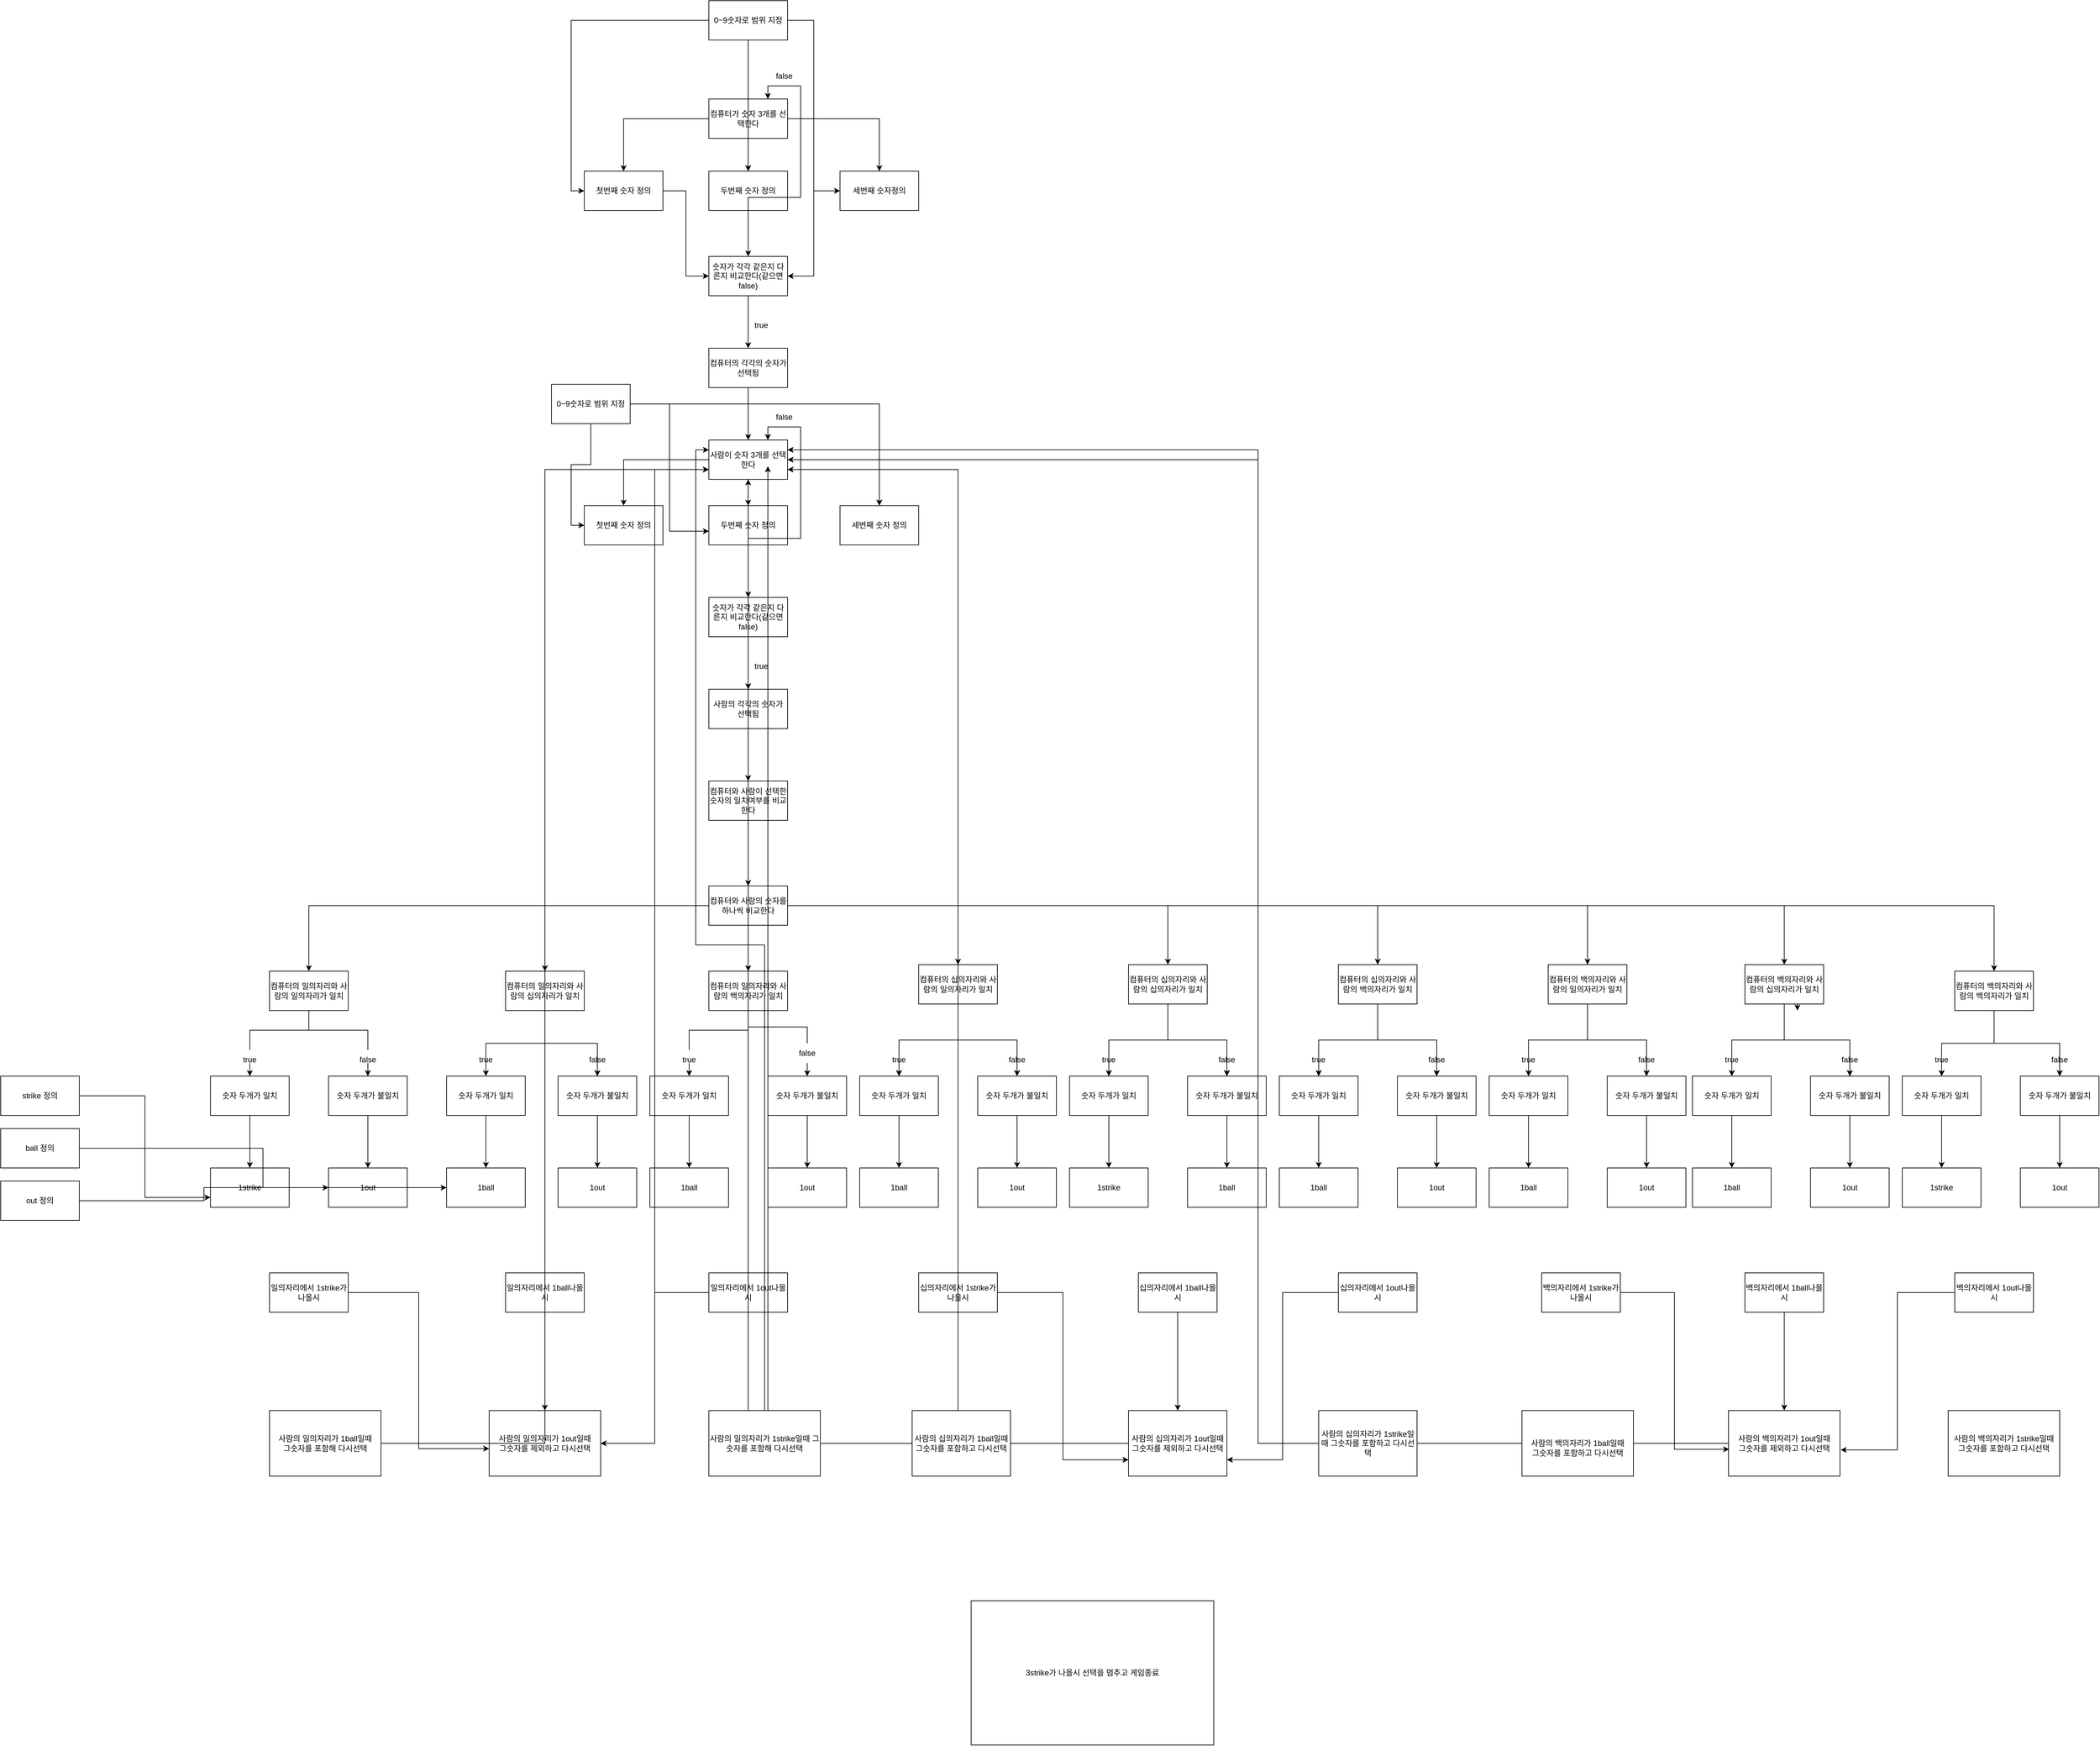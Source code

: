 <mxfile version="20.2.8" type="github"><diagram id="dXJgN-b7zJ0jfGJ-cWoJ" name="페이지-1"><mxGraphModel dx="2249" dy="1931" grid="1" gridSize="10" guides="1" tooltips="1" connect="1" arrows="1" fold="1" page="1" pageScale="1" pageWidth="827" pageHeight="1169" math="0" shadow="0"><root><mxCell id="0"/><mxCell id="1" parent="0"/><mxCell id="NNFVHlvKjIHwzWvmyYXL-2" style="edgeStyle=orthogonalEdgeStyle;rounded=0;orthogonalLoop=1;jettySize=auto;html=1;" edge="1" parent="1" source="NNFVHlvKjIHwzWvmyYXL-1" target="NNFVHlvKjIHwzWvmyYXL-3"><mxGeometry relative="1" as="geometry"><mxPoint x="200" y="230" as="targetPoint"/></mxGeometry></mxCell><mxCell id="NNFVHlvKjIHwzWvmyYXL-7" value="" style="edgeStyle=orthogonalEdgeStyle;rounded=0;orthogonalLoop=1;jettySize=auto;html=1;" edge="1" parent="1" source="NNFVHlvKjIHwzWvmyYXL-1" target="NNFVHlvKjIHwzWvmyYXL-4"><mxGeometry relative="1" as="geometry"/></mxCell><mxCell id="NNFVHlvKjIHwzWvmyYXL-12" value="" style="edgeStyle=orthogonalEdgeStyle;rounded=0;orthogonalLoop=1;jettySize=auto;html=1;" edge="1" parent="1" source="NNFVHlvKjIHwzWvmyYXL-1" target="NNFVHlvKjIHwzWvmyYXL-11"><mxGeometry relative="1" as="geometry"/></mxCell><mxCell id="NNFVHlvKjIHwzWvmyYXL-1" value="컴퓨터가 숫자 3개를 선택한다" style="rounded=0;whiteSpace=wrap;html=1;" vertex="1" parent="1"><mxGeometry x="330" y="90" width="120" height="60" as="geometry"/></mxCell><mxCell id="NNFVHlvKjIHwzWvmyYXL-20" style="edgeStyle=orthogonalEdgeStyle;rounded=0;orthogonalLoop=1;jettySize=auto;html=1;entryX=0;entryY=0.5;entryDx=0;entryDy=0;" edge="1" parent="1" source="NNFVHlvKjIHwzWvmyYXL-3" target="NNFVHlvKjIHwzWvmyYXL-13"><mxGeometry relative="1" as="geometry"/></mxCell><mxCell id="NNFVHlvKjIHwzWvmyYXL-3" value="첫번째 숫자 정의" style="rounded=0;whiteSpace=wrap;html=1;" vertex="1" parent="1"><mxGeometry x="140" y="200" width="120" height="60" as="geometry"/></mxCell><mxCell id="NNFVHlvKjIHwzWvmyYXL-16" value="" style="edgeStyle=orthogonalEdgeStyle;rounded=0;orthogonalLoop=1;jettySize=auto;html=1;" edge="1" parent="1" source="NNFVHlvKjIHwzWvmyYXL-4" target="NNFVHlvKjIHwzWvmyYXL-13"><mxGeometry relative="1" as="geometry"/></mxCell><mxCell id="NNFVHlvKjIHwzWvmyYXL-4" value="두번째 숫자 정의" style="rounded=0;whiteSpace=wrap;html=1;" vertex="1" parent="1"><mxGeometry x="330" y="200" width="120" height="60" as="geometry"/></mxCell><mxCell id="NNFVHlvKjIHwzWvmyYXL-19" style="edgeStyle=orthogonalEdgeStyle;rounded=0;orthogonalLoop=1;jettySize=auto;html=1;entryX=1;entryY=0.5;entryDx=0;entryDy=0;" edge="1" parent="1" source="NNFVHlvKjIHwzWvmyYXL-11" target="NNFVHlvKjIHwzWvmyYXL-13"><mxGeometry relative="1" as="geometry"/></mxCell><mxCell id="NNFVHlvKjIHwzWvmyYXL-11" value="세번째 숫자정의" style="rounded=0;whiteSpace=wrap;html=1;" vertex="1" parent="1"><mxGeometry x="530" y="200" width="120" height="60" as="geometry"/></mxCell><mxCell id="NNFVHlvKjIHwzWvmyYXL-28" style="edgeStyle=orthogonalEdgeStyle;rounded=0;orthogonalLoop=1;jettySize=auto;html=1;entryX=0.75;entryY=0;entryDx=0;entryDy=0;" edge="1" parent="1" source="NNFVHlvKjIHwzWvmyYXL-13" target="NNFVHlvKjIHwzWvmyYXL-1"><mxGeometry relative="1" as="geometry"/></mxCell><mxCell id="NNFVHlvKjIHwzWvmyYXL-31" value="" style="edgeStyle=orthogonalEdgeStyle;rounded=0;orthogonalLoop=1;jettySize=auto;html=1;" edge="1" parent="1" source="NNFVHlvKjIHwzWvmyYXL-13" target="NNFVHlvKjIHwzWvmyYXL-30"><mxGeometry relative="1" as="geometry"/></mxCell><mxCell id="NNFVHlvKjIHwzWvmyYXL-13" value="숫자가 각각 같은지 다른지 비교한다(같으면 false)" style="rounded=0;whiteSpace=wrap;html=1;" vertex="1" parent="1"><mxGeometry x="330" y="330" width="120" height="60" as="geometry"/></mxCell><mxCell id="NNFVHlvKjIHwzWvmyYXL-29" value="false" style="text;html=1;strokeColor=none;fillColor=none;align=center;verticalAlign=middle;whiteSpace=wrap;rounded=0;" vertex="1" parent="1"><mxGeometry x="420" y="40" width="50" height="30" as="geometry"/></mxCell><mxCell id="NNFVHlvKjIHwzWvmyYXL-34" value="" style="edgeStyle=orthogonalEdgeStyle;rounded=0;orthogonalLoop=1;jettySize=auto;html=1;" edge="1" parent="1" source="NNFVHlvKjIHwzWvmyYXL-30" target="NNFVHlvKjIHwzWvmyYXL-33"><mxGeometry relative="1" as="geometry"/></mxCell><mxCell id="NNFVHlvKjIHwzWvmyYXL-30" value="컴퓨터의 각각의 숫자가 선택됨" style="rounded=0;whiteSpace=wrap;html=1;" vertex="1" parent="1"><mxGeometry x="330" y="470" width="120" height="60" as="geometry"/></mxCell><mxCell id="NNFVHlvKjIHwzWvmyYXL-32" value="true" style="text;html=1;strokeColor=none;fillColor=none;align=center;verticalAlign=middle;whiteSpace=wrap;rounded=0;" vertex="1" parent="1"><mxGeometry x="380" y="420" width="60" height="30" as="geometry"/></mxCell><mxCell id="NNFVHlvKjIHwzWvmyYXL-37" value="" style="edgeStyle=orthogonalEdgeStyle;rounded=0;orthogonalLoop=1;jettySize=auto;html=1;" edge="1" parent="1" source="NNFVHlvKjIHwzWvmyYXL-33" target="NNFVHlvKjIHwzWvmyYXL-36"><mxGeometry relative="1" as="geometry"/></mxCell><mxCell id="NNFVHlvKjIHwzWvmyYXL-39" value="" style="edgeStyle=orthogonalEdgeStyle;rounded=0;orthogonalLoop=1;jettySize=auto;html=1;" edge="1" parent="1" source="NNFVHlvKjIHwzWvmyYXL-33" target="NNFVHlvKjIHwzWvmyYXL-38"><mxGeometry relative="1" as="geometry"/></mxCell><mxCell id="NNFVHlvKjIHwzWvmyYXL-41" value="" style="edgeStyle=orthogonalEdgeStyle;rounded=0;orthogonalLoop=1;jettySize=auto;html=1;" edge="1" parent="1" source="NNFVHlvKjIHwzWvmyYXL-33" target="NNFVHlvKjIHwzWvmyYXL-40"><mxGeometry relative="1" as="geometry"/></mxCell><mxCell id="NNFVHlvKjIHwzWvmyYXL-33" value="사람이 숫자 3개를 선택한다" style="rounded=0;whiteSpace=wrap;html=1;" vertex="1" parent="1"><mxGeometry x="330" y="610" width="120" height="60" as="geometry"/></mxCell><mxCell id="NNFVHlvKjIHwzWvmyYXL-36" value="첫번째 숫자 정의" style="rounded=0;whiteSpace=wrap;html=1;" vertex="1" parent="1"><mxGeometry x="140" y="710" width="120" height="60" as="geometry"/></mxCell><mxCell id="NNFVHlvKjIHwzWvmyYXL-43" value="" style="edgeStyle=orthogonalEdgeStyle;rounded=0;orthogonalLoop=1;jettySize=auto;html=1;" edge="1" parent="1" source="NNFVHlvKjIHwzWvmyYXL-38" target="NNFVHlvKjIHwzWvmyYXL-42"><mxGeometry relative="1" as="geometry"/></mxCell><mxCell id="NNFVHlvKjIHwzWvmyYXL-38" value="두번째 숫자 정의" style="rounded=0;whiteSpace=wrap;html=1;" vertex="1" parent="1"><mxGeometry x="330" y="710" width="120" height="60" as="geometry"/></mxCell><mxCell id="NNFVHlvKjIHwzWvmyYXL-40" value="세번째 숫자 정의" style="whiteSpace=wrap;html=1;rounded=0;" vertex="1" parent="1"><mxGeometry x="530" y="710" width="120" height="60" as="geometry"/></mxCell><mxCell id="NNFVHlvKjIHwzWvmyYXL-45" style="edgeStyle=orthogonalEdgeStyle;rounded=0;orthogonalLoop=1;jettySize=auto;html=1;entryX=0.75;entryY=0;entryDx=0;entryDy=0;" edge="1" parent="1" source="NNFVHlvKjIHwzWvmyYXL-42" target="NNFVHlvKjIHwzWvmyYXL-33"><mxGeometry relative="1" as="geometry"/></mxCell><mxCell id="NNFVHlvKjIHwzWvmyYXL-48" value="" style="edgeStyle=orthogonalEdgeStyle;rounded=0;orthogonalLoop=1;jettySize=auto;html=1;" edge="1" parent="1" source="NNFVHlvKjIHwzWvmyYXL-42" target="NNFVHlvKjIHwzWvmyYXL-47"><mxGeometry relative="1" as="geometry"/></mxCell><mxCell id="NNFVHlvKjIHwzWvmyYXL-42" value="숫자가 각각 같은지 다른지 비교한다(같으면 false)" style="rounded=0;whiteSpace=wrap;html=1;" vertex="1" parent="1"><mxGeometry x="330" y="850" width="120" height="60" as="geometry"/></mxCell><mxCell id="NNFVHlvKjIHwzWvmyYXL-46" value="false" style="text;html=1;strokeColor=none;fillColor=none;align=center;verticalAlign=middle;whiteSpace=wrap;rounded=0;" vertex="1" parent="1"><mxGeometry x="420" y="560" width="50" height="30" as="geometry"/></mxCell><mxCell id="NNFVHlvKjIHwzWvmyYXL-53" value="" style="edgeStyle=orthogonalEdgeStyle;rounded=0;orthogonalLoop=1;jettySize=auto;html=1;" edge="1" parent="1" source="NNFVHlvKjIHwzWvmyYXL-47" target="NNFVHlvKjIHwzWvmyYXL-52"><mxGeometry relative="1" as="geometry"/></mxCell><mxCell id="NNFVHlvKjIHwzWvmyYXL-47" value="사람의 각각의 숫자가 선택됨" style="rounded=0;whiteSpace=wrap;html=1;" vertex="1" parent="1"><mxGeometry x="330" y="990" width="120" height="60" as="geometry"/></mxCell><mxCell id="NNFVHlvKjIHwzWvmyYXL-49" value="true" style="text;html=1;strokeColor=none;fillColor=none;align=center;verticalAlign=middle;whiteSpace=wrap;rounded=0;" vertex="1" parent="1"><mxGeometry x="380" y="940" width="60" height="30" as="geometry"/></mxCell><mxCell id="NNFVHlvKjIHwzWvmyYXL-69" value="" style="edgeStyle=orthogonalEdgeStyle;rounded=0;orthogonalLoop=1;jettySize=auto;html=1;" edge="1" parent="1" source="NNFVHlvKjIHwzWvmyYXL-52" target="NNFVHlvKjIHwzWvmyYXL-68"><mxGeometry relative="1" as="geometry"/></mxCell><mxCell id="NNFVHlvKjIHwzWvmyYXL-52" value="컴퓨터와 사람이 선택한 숫자의 일치여부를 비교한다" style="rounded=0;whiteSpace=wrap;html=1;" vertex="1" parent="1"><mxGeometry x="330" y="1130" width="120" height="60" as="geometry"/></mxCell><mxCell id="NNFVHlvKjIHwzWvmyYXL-76" value="" style="edgeStyle=orthogonalEdgeStyle;rounded=0;orthogonalLoop=1;jettySize=auto;html=1;" edge="1" parent="1" source="NNFVHlvKjIHwzWvmyYXL-68" target="NNFVHlvKjIHwzWvmyYXL-75"><mxGeometry relative="1" as="geometry"/></mxCell><mxCell id="NNFVHlvKjIHwzWvmyYXL-78" value="" style="edgeStyle=orthogonalEdgeStyle;rounded=0;orthogonalLoop=1;jettySize=auto;html=1;" edge="1" parent="1" source="NNFVHlvKjIHwzWvmyYXL-68" target="NNFVHlvKjIHwzWvmyYXL-77"><mxGeometry relative="1" as="geometry"/></mxCell><mxCell id="NNFVHlvKjIHwzWvmyYXL-80" value="" style="edgeStyle=orthogonalEdgeStyle;rounded=0;orthogonalLoop=1;jettySize=auto;html=1;" edge="1" parent="1" source="NNFVHlvKjIHwzWvmyYXL-68" target="NNFVHlvKjIHwzWvmyYXL-79"><mxGeometry relative="1" as="geometry"/></mxCell><mxCell id="NNFVHlvKjIHwzWvmyYXL-87" value="" style="edgeStyle=orthogonalEdgeStyle;rounded=0;orthogonalLoop=1;jettySize=auto;html=1;" edge="1" parent="1" source="NNFVHlvKjIHwzWvmyYXL-68" target="NNFVHlvKjIHwzWvmyYXL-86"><mxGeometry relative="1" as="geometry"/></mxCell><mxCell id="NNFVHlvKjIHwzWvmyYXL-89" value="" style="edgeStyle=orthogonalEdgeStyle;rounded=0;orthogonalLoop=1;jettySize=auto;html=1;" edge="1" parent="1" source="NNFVHlvKjIHwzWvmyYXL-68" target="NNFVHlvKjIHwzWvmyYXL-88"><mxGeometry relative="1" as="geometry"/></mxCell><mxCell id="NNFVHlvKjIHwzWvmyYXL-91" value="" style="edgeStyle=orthogonalEdgeStyle;rounded=0;orthogonalLoop=1;jettySize=auto;html=1;" edge="1" parent="1" source="NNFVHlvKjIHwzWvmyYXL-68" target="NNFVHlvKjIHwzWvmyYXL-90"><mxGeometry relative="1" as="geometry"/></mxCell><mxCell id="NNFVHlvKjIHwzWvmyYXL-93" value="" style="edgeStyle=orthogonalEdgeStyle;rounded=0;orthogonalLoop=1;jettySize=auto;html=1;" edge="1" parent="1" source="NNFVHlvKjIHwzWvmyYXL-68" target="NNFVHlvKjIHwzWvmyYXL-92"><mxGeometry relative="1" as="geometry"/></mxCell><mxCell id="NNFVHlvKjIHwzWvmyYXL-95" value="" style="edgeStyle=orthogonalEdgeStyle;rounded=0;orthogonalLoop=1;jettySize=auto;html=1;" edge="1" parent="1" source="NNFVHlvKjIHwzWvmyYXL-68" target="NNFVHlvKjIHwzWvmyYXL-94"><mxGeometry relative="1" as="geometry"/></mxCell><mxCell id="NNFVHlvKjIHwzWvmyYXL-97" value="" style="edgeStyle=orthogonalEdgeStyle;rounded=0;orthogonalLoop=1;jettySize=auto;html=1;" edge="1" parent="1" source="NNFVHlvKjIHwzWvmyYXL-68" target="NNFVHlvKjIHwzWvmyYXL-96"><mxGeometry relative="1" as="geometry"/></mxCell><mxCell id="NNFVHlvKjIHwzWvmyYXL-68" value="컴퓨터와 사람의 숫자를 하나씩 비교한다" style="rounded=0;whiteSpace=wrap;html=1;" vertex="1" parent="1"><mxGeometry x="330" y="1290" width="120" height="60" as="geometry"/></mxCell><mxCell id="NNFVHlvKjIHwzWvmyYXL-177" value="" style="edgeStyle=orthogonalEdgeStyle;rounded=0;orthogonalLoop=1;jettySize=auto;html=1;startArrow=none;" edge="1" parent="1" source="NNFVHlvKjIHwzWvmyYXL-179" target="NNFVHlvKjIHwzWvmyYXL-147"><mxGeometry relative="1" as="geometry"/></mxCell><mxCell id="NNFVHlvKjIHwzWvmyYXL-178" style="edgeStyle=orthogonalEdgeStyle;rounded=0;orthogonalLoop=1;jettySize=auto;html=1;startArrow=none;" edge="1" parent="1" source="NNFVHlvKjIHwzWvmyYXL-181" target="NNFVHlvKjIHwzWvmyYXL-145"><mxGeometry relative="1" as="geometry"/></mxCell><mxCell id="NNFVHlvKjIHwzWvmyYXL-75" value="컴퓨터의 일의자리와 사람의 일의자리가 일치" style="rounded=0;whiteSpace=wrap;html=1;" vertex="1" parent="1"><mxGeometry x="-340" y="1420" width="120" height="60" as="geometry"/></mxCell><mxCell id="NNFVHlvKjIHwzWvmyYXL-183" value="" style="edgeStyle=orthogonalEdgeStyle;rounded=0;orthogonalLoop=1;jettySize=auto;html=1;" edge="1" parent="1" source="NNFVHlvKjIHwzWvmyYXL-77" target="NNFVHlvKjIHwzWvmyYXL-115"><mxGeometry relative="1" as="geometry"/></mxCell><mxCell id="NNFVHlvKjIHwzWvmyYXL-192" style="edgeStyle=orthogonalEdgeStyle;rounded=0;orthogonalLoop=1;jettySize=auto;html=1;entryX=0.5;entryY=0;entryDx=0;entryDy=0;" edge="1" parent="1" source="NNFVHlvKjIHwzWvmyYXL-77" target="NNFVHlvKjIHwzWvmyYXL-113"><mxGeometry relative="1" as="geometry"/></mxCell><mxCell id="NNFVHlvKjIHwzWvmyYXL-396" value="" style="edgeStyle=orthogonalEdgeStyle;rounded=0;orthogonalLoop=1;jettySize=auto;html=1;" edge="1" parent="1" source="NNFVHlvKjIHwzWvmyYXL-77" target="NNFVHlvKjIHwzWvmyYXL-115"><mxGeometry relative="1" as="geometry"/></mxCell><mxCell id="NNFVHlvKjIHwzWvmyYXL-77" value="컴퓨터의 일의자리와 사람의 십의자리가 일치" style="whiteSpace=wrap;html=1;rounded=0;" vertex="1" parent="1"><mxGeometry x="20" y="1420" width="120" height="60" as="geometry"/></mxCell><mxCell id="NNFVHlvKjIHwzWvmyYXL-197" style="edgeStyle=orthogonalEdgeStyle;rounded=0;orthogonalLoop=1;jettySize=auto;html=1;startArrow=none;" edge="1" parent="1" source="NNFVHlvKjIHwzWvmyYXL-200" target="NNFVHlvKjIHwzWvmyYXL-136"><mxGeometry relative="1" as="geometry"/></mxCell><mxCell id="NNFVHlvKjIHwzWvmyYXL-204" style="edgeStyle=orthogonalEdgeStyle;rounded=0;orthogonalLoop=1;jettySize=auto;html=1;entryX=0.5;entryY=0;entryDx=0;entryDy=0;startArrow=none;" edge="1" parent="1" source="NNFVHlvKjIHwzWvmyYXL-205" target="NNFVHlvKjIHwzWvmyYXL-138"><mxGeometry relative="1" as="geometry"/></mxCell><mxCell id="NNFVHlvKjIHwzWvmyYXL-79" value="컴퓨터의 일의자리와 사람의 백의자리가 일치" style="rounded=0;whiteSpace=wrap;html=1;" vertex="1" parent="1"><mxGeometry x="330" y="1420" width="120" height="60" as="geometry"/></mxCell><mxCell id="NNFVHlvKjIHwzWvmyYXL-219" style="edgeStyle=orthogonalEdgeStyle;rounded=0;orthogonalLoop=1;jettySize=auto;html=1;entryX=0.5;entryY=0;entryDx=0;entryDy=0;" edge="1" parent="1" source="NNFVHlvKjIHwzWvmyYXL-86" target="NNFVHlvKjIHwzWvmyYXL-215"><mxGeometry relative="1" as="geometry"/></mxCell><mxCell id="NNFVHlvKjIHwzWvmyYXL-220" style="edgeStyle=orthogonalEdgeStyle;rounded=0;orthogonalLoop=1;jettySize=auto;html=1;" edge="1" parent="1" source="NNFVHlvKjIHwzWvmyYXL-86" target="NNFVHlvKjIHwzWvmyYXL-216"><mxGeometry relative="1" as="geometry"/></mxCell><mxCell id="NNFVHlvKjIHwzWvmyYXL-86" value="컴퓨터의 십의자리와 사람의 일의자리가 일치" style="rounded=0;whiteSpace=wrap;html=1;" vertex="1" parent="1"><mxGeometry x="650" y="1410" width="120" height="60" as="geometry"/></mxCell><mxCell id="NNFVHlvKjIHwzWvmyYXL-227" style="edgeStyle=orthogonalEdgeStyle;rounded=0;orthogonalLoop=1;jettySize=auto;html=1;" edge="1" parent="1" source="NNFVHlvKjIHwzWvmyYXL-88" target="NNFVHlvKjIHwzWvmyYXL-223"><mxGeometry relative="1" as="geometry"/></mxCell><mxCell id="NNFVHlvKjIHwzWvmyYXL-228" style="edgeStyle=orthogonalEdgeStyle;rounded=0;orthogonalLoop=1;jettySize=auto;html=1;" edge="1" parent="1" source="NNFVHlvKjIHwzWvmyYXL-88" target="NNFVHlvKjIHwzWvmyYXL-224"><mxGeometry relative="1" as="geometry"/></mxCell><mxCell id="NNFVHlvKjIHwzWvmyYXL-88" value="컴퓨터의 십의자리와 사람의 십의자리가 일치" style="rounded=0;whiteSpace=wrap;html=1;" vertex="1" parent="1"><mxGeometry x="970" y="1410" width="120" height="60" as="geometry"/></mxCell><mxCell id="NNFVHlvKjIHwzWvmyYXL-247" style="edgeStyle=orthogonalEdgeStyle;rounded=0;orthogonalLoop=1;jettySize=auto;html=1;" edge="1" parent="1" source="NNFVHlvKjIHwzWvmyYXL-90" target="NNFVHlvKjIHwzWvmyYXL-243"><mxGeometry relative="1" as="geometry"/></mxCell><mxCell id="NNFVHlvKjIHwzWvmyYXL-248" style="edgeStyle=orthogonalEdgeStyle;rounded=0;orthogonalLoop=1;jettySize=auto;html=1;" edge="1" parent="1" source="NNFVHlvKjIHwzWvmyYXL-90" target="NNFVHlvKjIHwzWvmyYXL-244"><mxGeometry relative="1" as="geometry"/></mxCell><mxCell id="NNFVHlvKjIHwzWvmyYXL-90" value="컴퓨터의 십의자리와 사람의 백의자리가 일치" style="rounded=0;whiteSpace=wrap;html=1;" vertex="1" parent="1"><mxGeometry x="1290" y="1410" width="120" height="60" as="geometry"/></mxCell><mxCell id="NNFVHlvKjIHwzWvmyYXL-256" style="edgeStyle=orthogonalEdgeStyle;rounded=0;orthogonalLoop=1;jettySize=auto;html=1;" edge="1" parent="1" source="NNFVHlvKjIHwzWvmyYXL-92" target="NNFVHlvKjIHwzWvmyYXL-252"><mxGeometry relative="1" as="geometry"/></mxCell><mxCell id="NNFVHlvKjIHwzWvmyYXL-257" style="edgeStyle=orthogonalEdgeStyle;rounded=0;orthogonalLoop=1;jettySize=auto;html=1;" edge="1" parent="1" source="NNFVHlvKjIHwzWvmyYXL-92" target="NNFVHlvKjIHwzWvmyYXL-253"><mxGeometry relative="1" as="geometry"/></mxCell><mxCell id="NNFVHlvKjIHwzWvmyYXL-92" value="컴퓨터의 백의자리와 사람의 일의자리가 일치" style="whiteSpace=wrap;html=1;rounded=0;" vertex="1" parent="1"><mxGeometry x="1610" y="1410" width="120" height="60" as="geometry"/></mxCell><mxCell id="NNFVHlvKjIHwzWvmyYXL-249" style="edgeStyle=orthogonalEdgeStyle;rounded=0;orthogonalLoop=1;jettySize=auto;html=1;exitX=0.75;exitY=1;exitDx=0;exitDy=0;" edge="1" parent="1" source="NNFVHlvKjIHwzWvmyYXL-94"><mxGeometry relative="1" as="geometry"><mxPoint x="1990" y="1480" as="targetPoint"/></mxGeometry></mxCell><mxCell id="NNFVHlvKjIHwzWvmyYXL-264" style="edgeStyle=orthogonalEdgeStyle;rounded=0;orthogonalLoop=1;jettySize=auto;html=1;" edge="1" parent="1" source="NNFVHlvKjIHwzWvmyYXL-94" target="NNFVHlvKjIHwzWvmyYXL-260"><mxGeometry relative="1" as="geometry"/></mxCell><mxCell id="NNFVHlvKjIHwzWvmyYXL-265" style="edgeStyle=orthogonalEdgeStyle;rounded=0;orthogonalLoop=1;jettySize=auto;html=1;" edge="1" parent="1" source="NNFVHlvKjIHwzWvmyYXL-94" target="NNFVHlvKjIHwzWvmyYXL-261"><mxGeometry relative="1" as="geometry"/></mxCell><mxCell id="NNFVHlvKjIHwzWvmyYXL-94" value="컴퓨터의 백의자리와 사람의 십의자리가 일치" style="rounded=0;whiteSpace=wrap;html=1;" vertex="1" parent="1"><mxGeometry x="1910" y="1410" width="120" height="60" as="geometry"/></mxCell><mxCell id="NNFVHlvKjIHwzWvmyYXL-272" style="edgeStyle=orthogonalEdgeStyle;rounded=0;orthogonalLoop=1;jettySize=auto;html=1;" edge="1" parent="1" source="NNFVHlvKjIHwzWvmyYXL-96" target="NNFVHlvKjIHwzWvmyYXL-268"><mxGeometry relative="1" as="geometry"/></mxCell><mxCell id="NNFVHlvKjIHwzWvmyYXL-273" style="edgeStyle=orthogonalEdgeStyle;rounded=0;orthogonalLoop=1;jettySize=auto;html=1;" edge="1" parent="1" source="NNFVHlvKjIHwzWvmyYXL-96" target="NNFVHlvKjIHwzWvmyYXL-269"><mxGeometry relative="1" as="geometry"/></mxCell><mxCell id="NNFVHlvKjIHwzWvmyYXL-96" value="컴퓨터의 백의자리와 사람의 백의자리가 일치" style="rounded=0;whiteSpace=wrap;html=1;" vertex="1" parent="1"><mxGeometry x="2230" y="1420" width="120" height="60" as="geometry"/></mxCell><mxCell id="NNFVHlvKjIHwzWvmyYXL-279" value="" style="edgeStyle=orthogonalEdgeStyle;rounded=0;orthogonalLoop=1;jettySize=auto;html=1;" edge="1" parent="1" source="NNFVHlvKjIHwzWvmyYXL-113" target="NNFVHlvKjIHwzWvmyYXL-278"><mxGeometry relative="1" as="geometry"/></mxCell><mxCell id="NNFVHlvKjIHwzWvmyYXL-113" value="숫자 두개가 일치" style="whiteSpace=wrap;html=1;rounded=0;" vertex="1" parent="1"><mxGeometry x="-70" y="1580" width="120" height="60" as="geometry"/></mxCell><mxCell id="NNFVHlvKjIHwzWvmyYXL-281" value="" style="edgeStyle=orthogonalEdgeStyle;rounded=0;orthogonalLoop=1;jettySize=auto;html=1;" edge="1" parent="1" source="NNFVHlvKjIHwzWvmyYXL-115" target="NNFVHlvKjIHwzWvmyYXL-280"><mxGeometry relative="1" as="geometry"/></mxCell><mxCell id="NNFVHlvKjIHwzWvmyYXL-115" value="숫자 두개가 불일치" style="whiteSpace=wrap;html=1;rounded=0;" vertex="1" parent="1"><mxGeometry x="100" y="1580" width="120" height="60" as="geometry"/></mxCell><mxCell id="NNFVHlvKjIHwzWvmyYXL-124" value="" style="edgeStyle=orthogonalEdgeStyle;rounded=0;orthogonalLoop=1;jettySize=auto;html=1;startArrow=none;" edge="1" parent="1"><mxGeometry relative="1" as="geometry"><mxPoint x="840" y="1590" as="sourcePoint"/><mxPoint x="840" y="1590" as="targetPoint"/></mxGeometry></mxCell><mxCell id="NNFVHlvKjIHwzWvmyYXL-283" value="" style="edgeStyle=orthogonalEdgeStyle;rounded=0;orthogonalLoop=1;jettySize=auto;html=1;" edge="1" parent="1" source="NNFVHlvKjIHwzWvmyYXL-136" target="NNFVHlvKjIHwzWvmyYXL-282"><mxGeometry relative="1" as="geometry"/></mxCell><mxCell id="NNFVHlvKjIHwzWvmyYXL-136" value="숫자 두개가 일치" style="rounded=0;whiteSpace=wrap;html=1;" vertex="1" parent="1"><mxGeometry x="240" y="1580" width="120" height="60" as="geometry"/></mxCell><mxCell id="NNFVHlvKjIHwzWvmyYXL-285" value="" style="edgeStyle=orthogonalEdgeStyle;rounded=0;orthogonalLoop=1;jettySize=auto;html=1;" edge="1" parent="1" source="NNFVHlvKjIHwzWvmyYXL-138" target="NNFVHlvKjIHwzWvmyYXL-284"><mxGeometry relative="1" as="geometry"/></mxCell><mxCell id="NNFVHlvKjIHwzWvmyYXL-138" value="숫자 두개가 불일치" style="rounded=0;whiteSpace=wrap;html=1;" vertex="1" parent="1"><mxGeometry x="420" y="1580" width="120" height="60" as="geometry"/></mxCell><mxCell id="NNFVHlvKjIHwzWvmyYXL-275" value="" style="edgeStyle=orthogonalEdgeStyle;rounded=0;orthogonalLoop=1;jettySize=auto;html=1;" edge="1" parent="1" source="NNFVHlvKjIHwzWvmyYXL-145" target="NNFVHlvKjIHwzWvmyYXL-274"><mxGeometry relative="1" as="geometry"/></mxCell><mxCell id="NNFVHlvKjIHwzWvmyYXL-145" value="숫자 두개가 일치" style="rounded=0;whiteSpace=wrap;html=1;" vertex="1" parent="1"><mxGeometry x="-430" y="1580" width="120" height="60" as="geometry"/></mxCell><mxCell id="NNFVHlvKjIHwzWvmyYXL-277" value="" style="edgeStyle=orthogonalEdgeStyle;rounded=0;orthogonalLoop=1;jettySize=auto;html=1;" edge="1" parent="1" source="NNFVHlvKjIHwzWvmyYXL-147" target="NNFVHlvKjIHwzWvmyYXL-276"><mxGeometry relative="1" as="geometry"/></mxCell><mxCell id="NNFVHlvKjIHwzWvmyYXL-147" value="숫자 두개가 불일치" style="rounded=0;whiteSpace=wrap;html=1;" vertex="1" parent="1"><mxGeometry x="-250" y="1580" width="120" height="60" as="geometry"/></mxCell><mxCell id="NNFVHlvKjIHwzWvmyYXL-179" value="false" style="text;html=1;strokeColor=none;fillColor=none;align=center;verticalAlign=middle;whiteSpace=wrap;rounded=0;" vertex="1" parent="1"><mxGeometry x="-220" y="1540" width="60" height="30" as="geometry"/></mxCell><mxCell id="NNFVHlvKjIHwzWvmyYXL-180" value="" style="edgeStyle=orthogonalEdgeStyle;rounded=0;orthogonalLoop=1;jettySize=auto;html=1;endArrow=none;" edge="1" parent="1" source="NNFVHlvKjIHwzWvmyYXL-75" target="NNFVHlvKjIHwzWvmyYXL-179"><mxGeometry relative="1" as="geometry"><mxPoint x="-280" y="1470" as="sourcePoint"/><mxPoint x="-190" y="1580" as="targetPoint"/></mxGeometry></mxCell><mxCell id="NNFVHlvKjIHwzWvmyYXL-181" value="true" style="text;html=1;strokeColor=none;fillColor=none;align=center;verticalAlign=middle;whiteSpace=wrap;rounded=0;" vertex="1" parent="1"><mxGeometry x="-400" y="1540" width="60" height="30" as="geometry"/></mxCell><mxCell id="NNFVHlvKjIHwzWvmyYXL-182" value="" style="edgeStyle=orthogonalEdgeStyle;rounded=0;orthogonalLoop=1;jettySize=auto;html=1;endArrow=none;" edge="1" parent="1" source="NNFVHlvKjIHwzWvmyYXL-75" target="NNFVHlvKjIHwzWvmyYXL-181"><mxGeometry relative="1" as="geometry"><mxPoint x="-280" y="1470" as="sourcePoint"/><mxPoint x="-370" y="1580" as="targetPoint"/></mxGeometry></mxCell><mxCell id="NNFVHlvKjIHwzWvmyYXL-193" value="true" style="text;html=1;strokeColor=none;fillColor=none;align=center;verticalAlign=middle;whiteSpace=wrap;rounded=0;" vertex="1" parent="1"><mxGeometry x="-40" y="1540" width="60" height="30" as="geometry"/></mxCell><mxCell id="NNFVHlvKjIHwzWvmyYXL-194" value="false" style="text;html=1;strokeColor=none;fillColor=none;align=center;verticalAlign=middle;whiteSpace=wrap;rounded=0;" vertex="1" parent="1"><mxGeometry x="130" y="1540" width="60" height="30" as="geometry"/></mxCell><mxCell id="NNFVHlvKjIHwzWvmyYXL-200" value="true" style="text;html=1;strokeColor=none;fillColor=none;align=center;verticalAlign=middle;whiteSpace=wrap;rounded=0;" vertex="1" parent="1"><mxGeometry x="270" y="1540" width="60" height="30" as="geometry"/></mxCell><mxCell id="NNFVHlvKjIHwzWvmyYXL-201" value="" style="edgeStyle=orthogonalEdgeStyle;rounded=0;orthogonalLoop=1;jettySize=auto;html=1;endArrow=none;" edge="1" parent="1" source="NNFVHlvKjIHwzWvmyYXL-79" target="NNFVHlvKjIHwzWvmyYXL-200"><mxGeometry relative="1" as="geometry"><mxPoint x="390" y="1470" as="sourcePoint"/><mxPoint x="300" y="1580" as="targetPoint"/></mxGeometry></mxCell><mxCell id="NNFVHlvKjIHwzWvmyYXL-205" value="false" style="text;html=1;strokeColor=none;fillColor=none;align=center;verticalAlign=middle;whiteSpace=wrap;rounded=0;" vertex="1" parent="1"><mxGeometry x="450" y="1530" width="60" height="30" as="geometry"/></mxCell><mxCell id="NNFVHlvKjIHwzWvmyYXL-206" value="" style="edgeStyle=orthogonalEdgeStyle;rounded=0;orthogonalLoop=1;jettySize=auto;html=1;entryX=0.5;entryY=0;entryDx=0;entryDy=0;endArrow=none;" edge="1" parent="1" source="NNFVHlvKjIHwzWvmyYXL-79" target="NNFVHlvKjIHwzWvmyYXL-205"><mxGeometry relative="1" as="geometry"><mxPoint x="390" y="1470" as="sourcePoint"/><mxPoint x="480" y="1580" as="targetPoint"/></mxGeometry></mxCell><mxCell id="NNFVHlvKjIHwzWvmyYXL-213" value="" style="edgeStyle=orthogonalEdgeStyle;rounded=0;orthogonalLoop=1;jettySize=auto;html=1;startArrow=none;" edge="1" parent="1" source="NNFVHlvKjIHwzWvmyYXL-217" target="NNFVHlvKjIHwzWvmyYXL-216"><mxGeometry relative="1" as="geometry"/></mxCell><mxCell id="NNFVHlvKjIHwzWvmyYXL-214" style="edgeStyle=orthogonalEdgeStyle;rounded=0;orthogonalLoop=1;jettySize=auto;html=1;startArrow=none;" edge="1" parent="1" source="NNFVHlvKjIHwzWvmyYXL-218" target="NNFVHlvKjIHwzWvmyYXL-215"><mxGeometry relative="1" as="geometry"/></mxCell><mxCell id="NNFVHlvKjIHwzWvmyYXL-287" value="" style="edgeStyle=orthogonalEdgeStyle;rounded=0;orthogonalLoop=1;jettySize=auto;html=1;" edge="1" parent="1" source="NNFVHlvKjIHwzWvmyYXL-215" target="NNFVHlvKjIHwzWvmyYXL-286"><mxGeometry relative="1" as="geometry"/></mxCell><mxCell id="NNFVHlvKjIHwzWvmyYXL-215" value="숫자 두개가 일치" style="rounded=0;whiteSpace=wrap;html=1;" vertex="1" parent="1"><mxGeometry x="560" y="1580" width="120" height="60" as="geometry"/></mxCell><mxCell id="NNFVHlvKjIHwzWvmyYXL-289" value="" style="edgeStyle=orthogonalEdgeStyle;rounded=0;orthogonalLoop=1;jettySize=auto;html=1;" edge="1" parent="1" source="NNFVHlvKjIHwzWvmyYXL-216" target="NNFVHlvKjIHwzWvmyYXL-288"><mxGeometry relative="1" as="geometry"/></mxCell><mxCell id="NNFVHlvKjIHwzWvmyYXL-216" value="숫자 두개가 불일치" style="rounded=0;whiteSpace=wrap;html=1;" vertex="1" parent="1"><mxGeometry x="740" y="1580" width="120" height="60" as="geometry"/></mxCell><mxCell id="NNFVHlvKjIHwzWvmyYXL-217" value="false" style="text;html=1;strokeColor=none;fillColor=none;align=center;verticalAlign=middle;whiteSpace=wrap;rounded=0;" vertex="1" parent="1"><mxGeometry x="770" y="1540" width="60" height="30" as="geometry"/></mxCell><mxCell id="NNFVHlvKjIHwzWvmyYXL-218" value="true" style="text;html=1;strokeColor=none;fillColor=none;align=center;verticalAlign=middle;whiteSpace=wrap;rounded=0;" vertex="1" parent="1"><mxGeometry x="590" y="1540" width="60" height="30" as="geometry"/></mxCell><mxCell id="NNFVHlvKjIHwzWvmyYXL-221" value="" style="edgeStyle=orthogonalEdgeStyle;rounded=0;orthogonalLoop=1;jettySize=auto;html=1;startArrow=none;" edge="1" parent="1" source="NNFVHlvKjIHwzWvmyYXL-225" target="NNFVHlvKjIHwzWvmyYXL-224"><mxGeometry relative="1" as="geometry"/></mxCell><mxCell id="NNFVHlvKjIHwzWvmyYXL-222" style="edgeStyle=orthogonalEdgeStyle;rounded=0;orthogonalLoop=1;jettySize=auto;html=1;startArrow=none;" edge="1" parent="1" source="NNFVHlvKjIHwzWvmyYXL-226" target="NNFVHlvKjIHwzWvmyYXL-223"><mxGeometry relative="1" as="geometry"/></mxCell><mxCell id="NNFVHlvKjIHwzWvmyYXL-291" value="" style="edgeStyle=orthogonalEdgeStyle;rounded=0;orthogonalLoop=1;jettySize=auto;html=1;" edge="1" parent="1" source="NNFVHlvKjIHwzWvmyYXL-223" target="NNFVHlvKjIHwzWvmyYXL-290"><mxGeometry relative="1" as="geometry"/></mxCell><mxCell id="NNFVHlvKjIHwzWvmyYXL-223" value="숫자 두개가 일치" style="rounded=0;whiteSpace=wrap;html=1;" vertex="1" parent="1"><mxGeometry x="880" y="1580" width="120" height="60" as="geometry"/></mxCell><mxCell id="NNFVHlvKjIHwzWvmyYXL-293" value="" style="edgeStyle=orthogonalEdgeStyle;rounded=0;orthogonalLoop=1;jettySize=auto;html=1;" edge="1" parent="1" source="NNFVHlvKjIHwzWvmyYXL-224" target="NNFVHlvKjIHwzWvmyYXL-292"><mxGeometry relative="1" as="geometry"/></mxCell><mxCell id="NNFVHlvKjIHwzWvmyYXL-224" value="숫자 두개가 불일치" style="rounded=0;whiteSpace=wrap;html=1;" vertex="1" parent="1"><mxGeometry x="1060" y="1580" width="120" height="60" as="geometry"/></mxCell><mxCell id="NNFVHlvKjIHwzWvmyYXL-225" value="false" style="text;html=1;strokeColor=none;fillColor=none;align=center;verticalAlign=middle;whiteSpace=wrap;rounded=0;" vertex="1" parent="1"><mxGeometry x="1090" y="1540" width="60" height="30" as="geometry"/></mxCell><mxCell id="NNFVHlvKjIHwzWvmyYXL-226" value="true" style="text;html=1;strokeColor=none;fillColor=none;align=center;verticalAlign=middle;whiteSpace=wrap;rounded=0;" vertex="1" parent="1"><mxGeometry x="910" y="1540" width="60" height="30" as="geometry"/></mxCell><mxCell id="NNFVHlvKjIHwzWvmyYXL-241" value="" style="edgeStyle=orthogonalEdgeStyle;rounded=0;orthogonalLoop=1;jettySize=auto;html=1;startArrow=none;" edge="1" parent="1" source="NNFVHlvKjIHwzWvmyYXL-245" target="NNFVHlvKjIHwzWvmyYXL-244"><mxGeometry relative="1" as="geometry"/></mxCell><mxCell id="NNFVHlvKjIHwzWvmyYXL-242" style="edgeStyle=orthogonalEdgeStyle;rounded=0;orthogonalLoop=1;jettySize=auto;html=1;startArrow=none;" edge="1" parent="1" source="NNFVHlvKjIHwzWvmyYXL-246" target="NNFVHlvKjIHwzWvmyYXL-243"><mxGeometry relative="1" as="geometry"/></mxCell><mxCell id="NNFVHlvKjIHwzWvmyYXL-295" value="" style="edgeStyle=orthogonalEdgeStyle;rounded=0;orthogonalLoop=1;jettySize=auto;html=1;" edge="1" parent="1" source="NNFVHlvKjIHwzWvmyYXL-243" target="NNFVHlvKjIHwzWvmyYXL-294"><mxGeometry relative="1" as="geometry"/></mxCell><mxCell id="NNFVHlvKjIHwzWvmyYXL-243" value="숫자 두개가 일치" style="rounded=0;whiteSpace=wrap;html=1;" vertex="1" parent="1"><mxGeometry x="1200" y="1580" width="120" height="60" as="geometry"/></mxCell><mxCell id="NNFVHlvKjIHwzWvmyYXL-297" value="" style="edgeStyle=orthogonalEdgeStyle;rounded=0;orthogonalLoop=1;jettySize=auto;html=1;" edge="1" parent="1" source="NNFVHlvKjIHwzWvmyYXL-244" target="NNFVHlvKjIHwzWvmyYXL-296"><mxGeometry relative="1" as="geometry"/></mxCell><mxCell id="NNFVHlvKjIHwzWvmyYXL-244" value="숫자 두개가 불일치" style="rounded=0;whiteSpace=wrap;html=1;" vertex="1" parent="1"><mxGeometry x="1380" y="1580" width="120" height="60" as="geometry"/></mxCell><mxCell id="NNFVHlvKjIHwzWvmyYXL-245" value="false" style="text;html=1;strokeColor=none;fillColor=none;align=center;verticalAlign=middle;whiteSpace=wrap;rounded=0;" vertex="1" parent="1"><mxGeometry x="1410" y="1540" width="60" height="30" as="geometry"/></mxCell><mxCell id="NNFVHlvKjIHwzWvmyYXL-246" value="true" style="text;html=1;strokeColor=none;fillColor=none;align=center;verticalAlign=middle;whiteSpace=wrap;rounded=0;" vertex="1" parent="1"><mxGeometry x="1230" y="1540" width="60" height="30" as="geometry"/></mxCell><mxCell id="NNFVHlvKjIHwzWvmyYXL-250" value="" style="edgeStyle=orthogonalEdgeStyle;rounded=0;orthogonalLoop=1;jettySize=auto;html=1;startArrow=none;" edge="1" parent="1" source="NNFVHlvKjIHwzWvmyYXL-254" target="NNFVHlvKjIHwzWvmyYXL-253"><mxGeometry relative="1" as="geometry"/></mxCell><mxCell id="NNFVHlvKjIHwzWvmyYXL-251" style="edgeStyle=orthogonalEdgeStyle;rounded=0;orthogonalLoop=1;jettySize=auto;html=1;startArrow=none;" edge="1" parent="1" source="NNFVHlvKjIHwzWvmyYXL-255" target="NNFVHlvKjIHwzWvmyYXL-252"><mxGeometry relative="1" as="geometry"/></mxCell><mxCell id="NNFVHlvKjIHwzWvmyYXL-299" value="" style="edgeStyle=orthogonalEdgeStyle;rounded=0;orthogonalLoop=1;jettySize=auto;html=1;" edge="1" parent="1" source="NNFVHlvKjIHwzWvmyYXL-252" target="NNFVHlvKjIHwzWvmyYXL-298"><mxGeometry relative="1" as="geometry"/></mxCell><mxCell id="NNFVHlvKjIHwzWvmyYXL-252" value="숫자 두개가 일치" style="rounded=0;whiteSpace=wrap;html=1;" vertex="1" parent="1"><mxGeometry x="1520" y="1580" width="120" height="60" as="geometry"/></mxCell><mxCell id="NNFVHlvKjIHwzWvmyYXL-301" value="" style="edgeStyle=orthogonalEdgeStyle;rounded=0;orthogonalLoop=1;jettySize=auto;html=1;" edge="1" parent="1" source="NNFVHlvKjIHwzWvmyYXL-253" target="NNFVHlvKjIHwzWvmyYXL-300"><mxGeometry relative="1" as="geometry"/></mxCell><mxCell id="NNFVHlvKjIHwzWvmyYXL-253" value="숫자 두개가 불일치" style="rounded=0;whiteSpace=wrap;html=1;" vertex="1" parent="1"><mxGeometry x="1700" y="1580" width="120" height="60" as="geometry"/></mxCell><mxCell id="NNFVHlvKjIHwzWvmyYXL-254" value="false" style="text;html=1;strokeColor=none;fillColor=none;align=center;verticalAlign=middle;whiteSpace=wrap;rounded=0;" vertex="1" parent="1"><mxGeometry x="1730" y="1540" width="60" height="30" as="geometry"/></mxCell><mxCell id="NNFVHlvKjIHwzWvmyYXL-255" value="true" style="text;html=1;strokeColor=none;fillColor=none;align=center;verticalAlign=middle;whiteSpace=wrap;rounded=0;" vertex="1" parent="1"><mxGeometry x="1550" y="1540" width="60" height="30" as="geometry"/></mxCell><mxCell id="NNFVHlvKjIHwzWvmyYXL-258" value="" style="edgeStyle=orthogonalEdgeStyle;rounded=0;orthogonalLoop=1;jettySize=auto;html=1;startArrow=none;" edge="1" parent="1" source="NNFVHlvKjIHwzWvmyYXL-262" target="NNFVHlvKjIHwzWvmyYXL-261"><mxGeometry relative="1" as="geometry"/></mxCell><mxCell id="NNFVHlvKjIHwzWvmyYXL-259" style="edgeStyle=orthogonalEdgeStyle;rounded=0;orthogonalLoop=1;jettySize=auto;html=1;startArrow=none;" edge="1" parent="1" source="NNFVHlvKjIHwzWvmyYXL-263" target="NNFVHlvKjIHwzWvmyYXL-260"><mxGeometry relative="1" as="geometry"/></mxCell><mxCell id="NNFVHlvKjIHwzWvmyYXL-303" value="" style="edgeStyle=orthogonalEdgeStyle;rounded=0;orthogonalLoop=1;jettySize=auto;html=1;" edge="1" parent="1" source="NNFVHlvKjIHwzWvmyYXL-260" target="NNFVHlvKjIHwzWvmyYXL-302"><mxGeometry relative="1" as="geometry"/></mxCell><mxCell id="NNFVHlvKjIHwzWvmyYXL-260" value="숫자 두개가 일치" style="rounded=0;whiteSpace=wrap;html=1;" vertex="1" parent="1"><mxGeometry x="1830" y="1580" width="120" height="60" as="geometry"/></mxCell><mxCell id="NNFVHlvKjIHwzWvmyYXL-305" value="" style="edgeStyle=orthogonalEdgeStyle;rounded=0;orthogonalLoop=1;jettySize=auto;html=1;" edge="1" parent="1" source="NNFVHlvKjIHwzWvmyYXL-261" target="NNFVHlvKjIHwzWvmyYXL-304"><mxGeometry relative="1" as="geometry"/></mxCell><mxCell id="NNFVHlvKjIHwzWvmyYXL-261" value="숫자 두개가 불일치" style="rounded=0;whiteSpace=wrap;html=1;" vertex="1" parent="1"><mxGeometry x="2010" y="1580" width="120" height="60" as="geometry"/></mxCell><mxCell id="NNFVHlvKjIHwzWvmyYXL-262" value="false" style="text;html=1;strokeColor=none;fillColor=none;align=center;verticalAlign=middle;whiteSpace=wrap;rounded=0;" vertex="1" parent="1"><mxGeometry x="2040" y="1540" width="60" height="30" as="geometry"/></mxCell><mxCell id="NNFVHlvKjIHwzWvmyYXL-263" value="true" style="text;html=1;strokeColor=none;fillColor=none;align=center;verticalAlign=middle;whiteSpace=wrap;rounded=0;" vertex="1" parent="1"><mxGeometry x="1860" y="1540" width="60" height="30" as="geometry"/></mxCell><mxCell id="NNFVHlvKjIHwzWvmyYXL-266" value="" style="edgeStyle=orthogonalEdgeStyle;rounded=0;orthogonalLoop=1;jettySize=auto;html=1;startArrow=none;" edge="1" parent="1" source="NNFVHlvKjIHwzWvmyYXL-270" target="NNFVHlvKjIHwzWvmyYXL-269"><mxGeometry relative="1" as="geometry"/></mxCell><mxCell id="NNFVHlvKjIHwzWvmyYXL-267" style="edgeStyle=orthogonalEdgeStyle;rounded=0;orthogonalLoop=1;jettySize=auto;html=1;startArrow=none;" edge="1" parent="1" source="NNFVHlvKjIHwzWvmyYXL-271" target="NNFVHlvKjIHwzWvmyYXL-268"><mxGeometry relative="1" as="geometry"/></mxCell><mxCell id="NNFVHlvKjIHwzWvmyYXL-307" value="" style="edgeStyle=orthogonalEdgeStyle;rounded=0;orthogonalLoop=1;jettySize=auto;html=1;" edge="1" parent="1" source="NNFVHlvKjIHwzWvmyYXL-268" target="NNFVHlvKjIHwzWvmyYXL-306"><mxGeometry relative="1" as="geometry"/></mxCell><mxCell id="NNFVHlvKjIHwzWvmyYXL-268" value="숫자 두개가 일치" style="rounded=0;whiteSpace=wrap;html=1;" vertex="1" parent="1"><mxGeometry x="2150" y="1580" width="120" height="60" as="geometry"/></mxCell><mxCell id="NNFVHlvKjIHwzWvmyYXL-309" value="" style="edgeStyle=orthogonalEdgeStyle;rounded=0;orthogonalLoop=1;jettySize=auto;html=1;" edge="1" parent="1" source="NNFVHlvKjIHwzWvmyYXL-269" target="NNFVHlvKjIHwzWvmyYXL-308"><mxGeometry relative="1" as="geometry"/></mxCell><mxCell id="NNFVHlvKjIHwzWvmyYXL-269" value="숫자 두개가 불일치" style="rounded=0;whiteSpace=wrap;html=1;" vertex="1" parent="1"><mxGeometry x="2330" y="1580" width="120" height="60" as="geometry"/></mxCell><mxCell id="NNFVHlvKjIHwzWvmyYXL-270" value="false" style="text;html=1;strokeColor=none;fillColor=none;align=center;verticalAlign=middle;whiteSpace=wrap;rounded=0;" vertex="1" parent="1"><mxGeometry x="2360" y="1540" width="60" height="30" as="geometry"/></mxCell><mxCell id="NNFVHlvKjIHwzWvmyYXL-271" value="true" style="text;html=1;strokeColor=none;fillColor=none;align=center;verticalAlign=middle;whiteSpace=wrap;rounded=0;" vertex="1" parent="1"><mxGeometry x="2180" y="1540" width="60" height="30" as="geometry"/></mxCell><mxCell id="NNFVHlvKjIHwzWvmyYXL-274" value="1strike" style="rounded=0;whiteSpace=wrap;html=1;" vertex="1" parent="1"><mxGeometry x="-430" y="1720" width="120" height="60" as="geometry"/></mxCell><mxCell id="NNFVHlvKjIHwzWvmyYXL-276" value="1out" style="rounded=0;whiteSpace=wrap;html=1;" vertex="1" parent="1"><mxGeometry x="-250" y="1720" width="120" height="60" as="geometry"/></mxCell><mxCell id="NNFVHlvKjIHwzWvmyYXL-278" value="1ball" style="whiteSpace=wrap;html=1;rounded=0;" vertex="1" parent="1"><mxGeometry x="-70" y="1720" width="120" height="60" as="geometry"/></mxCell><mxCell id="NNFVHlvKjIHwzWvmyYXL-280" value="1out" style="whiteSpace=wrap;html=1;rounded=0;" vertex="1" parent="1"><mxGeometry x="100" y="1720" width="120" height="60" as="geometry"/></mxCell><mxCell id="NNFVHlvKjIHwzWvmyYXL-282" value="1ball" style="rounded=0;whiteSpace=wrap;html=1;" vertex="1" parent="1"><mxGeometry x="240" y="1720" width="120" height="60" as="geometry"/></mxCell><mxCell id="NNFVHlvKjIHwzWvmyYXL-284" value="1out" style="rounded=0;whiteSpace=wrap;html=1;" vertex="1" parent="1"><mxGeometry x="420" y="1720" width="120" height="60" as="geometry"/></mxCell><mxCell id="NNFVHlvKjIHwzWvmyYXL-286" value="1ball" style="rounded=0;whiteSpace=wrap;html=1;" vertex="1" parent="1"><mxGeometry x="560" y="1720" width="120" height="60" as="geometry"/></mxCell><mxCell id="NNFVHlvKjIHwzWvmyYXL-288" value="1out" style="rounded=0;whiteSpace=wrap;html=1;" vertex="1" parent="1"><mxGeometry x="740" y="1720" width="120" height="60" as="geometry"/></mxCell><mxCell id="NNFVHlvKjIHwzWvmyYXL-290" value="1strike" style="whiteSpace=wrap;html=1;rounded=0;" vertex="1" parent="1"><mxGeometry x="880" y="1720" width="120" height="60" as="geometry"/></mxCell><mxCell id="NNFVHlvKjIHwzWvmyYXL-292" value="1ball" style="rounded=0;whiteSpace=wrap;html=1;" vertex="1" parent="1"><mxGeometry x="1060" y="1720" width="120" height="60" as="geometry"/></mxCell><mxCell id="NNFVHlvKjIHwzWvmyYXL-294" value="1ball" style="rounded=0;whiteSpace=wrap;html=1;" vertex="1" parent="1"><mxGeometry x="1200" y="1720" width="120" height="60" as="geometry"/></mxCell><mxCell id="NNFVHlvKjIHwzWvmyYXL-296" value="1out" style="rounded=0;whiteSpace=wrap;html=1;" vertex="1" parent="1"><mxGeometry x="1380" y="1720" width="120" height="60" as="geometry"/></mxCell><mxCell id="NNFVHlvKjIHwzWvmyYXL-298" value="1ball" style="rounded=0;whiteSpace=wrap;html=1;" vertex="1" parent="1"><mxGeometry x="1520" y="1720" width="120" height="60" as="geometry"/></mxCell><mxCell id="NNFVHlvKjIHwzWvmyYXL-300" value="1out" style="rounded=0;whiteSpace=wrap;html=1;" vertex="1" parent="1"><mxGeometry x="1700" y="1720" width="120" height="60" as="geometry"/></mxCell><mxCell id="NNFVHlvKjIHwzWvmyYXL-302" value="1ball" style="rounded=0;whiteSpace=wrap;html=1;" vertex="1" parent="1"><mxGeometry x="1830" y="1720" width="120" height="60" as="geometry"/></mxCell><mxCell id="NNFVHlvKjIHwzWvmyYXL-304" value="1out" style="rounded=0;whiteSpace=wrap;html=1;" vertex="1" parent="1"><mxGeometry x="2010" y="1720" width="120" height="60" as="geometry"/></mxCell><mxCell id="NNFVHlvKjIHwzWvmyYXL-306" value="1strike" style="rounded=0;whiteSpace=wrap;html=1;" vertex="1" parent="1"><mxGeometry x="2150" y="1720" width="120" height="60" as="geometry"/></mxCell><mxCell id="NNFVHlvKjIHwzWvmyYXL-308" value="1out" style="rounded=0;whiteSpace=wrap;html=1;" vertex="1" parent="1"><mxGeometry x="2330" y="1720" width="120" height="60" as="geometry"/></mxCell><mxCell id="NNFVHlvKjIHwzWvmyYXL-359" style="edgeStyle=orthogonalEdgeStyle;rounded=0;orthogonalLoop=1;jettySize=auto;html=1;entryX=0;entryY=0.58;entryDx=0;entryDy=0;entryPerimeter=0;" edge="1" parent="1" source="NNFVHlvKjIHwzWvmyYXL-312" target="NNFVHlvKjIHwzWvmyYXL-357"><mxGeometry relative="1" as="geometry"/></mxCell><mxCell id="NNFVHlvKjIHwzWvmyYXL-312" value="일의자리에서 1strike가 나올시" style="rounded=0;whiteSpace=wrap;html=1;" vertex="1" parent="1"><mxGeometry x="-340" y="1880" width="120" height="60" as="geometry"/></mxCell><mxCell id="NNFVHlvKjIHwzWvmyYXL-360" style="edgeStyle=orthogonalEdgeStyle;rounded=0;orthogonalLoop=1;jettySize=auto;html=1;entryX=0.5;entryY=0;entryDx=0;entryDy=0;" edge="1" parent="1" source="NNFVHlvKjIHwzWvmyYXL-313" target="NNFVHlvKjIHwzWvmyYXL-357"><mxGeometry relative="1" as="geometry"/></mxCell><mxCell id="NNFVHlvKjIHwzWvmyYXL-313" value="일의자리에서 1ball나올시" style="rounded=0;whiteSpace=wrap;html=1;" vertex="1" parent="1"><mxGeometry x="20" y="1880" width="120" height="60" as="geometry"/></mxCell><mxCell id="NNFVHlvKjIHwzWvmyYXL-361" style="edgeStyle=orthogonalEdgeStyle;rounded=0;orthogonalLoop=1;jettySize=auto;html=1;entryX=1;entryY=0.5;entryDx=0;entryDy=0;" edge="1" parent="1" source="NNFVHlvKjIHwzWvmyYXL-314" target="NNFVHlvKjIHwzWvmyYXL-357"><mxGeometry relative="1" as="geometry"/></mxCell><mxCell id="NNFVHlvKjIHwzWvmyYXL-314" value="일의자리에서 1out나올시" style="rounded=0;whiteSpace=wrap;html=1;" vertex="1" parent="1"><mxGeometry x="330" y="1880" width="120" height="60" as="geometry"/></mxCell><mxCell id="NNFVHlvKjIHwzWvmyYXL-371" style="edgeStyle=orthogonalEdgeStyle;rounded=0;orthogonalLoop=1;jettySize=auto;html=1;entryX=0.006;entryY=0.59;entryDx=0;entryDy=0;entryPerimeter=0;" edge="1" parent="1" source="NNFVHlvKjIHwzWvmyYXL-321" target="NNFVHlvKjIHwzWvmyYXL-368"><mxGeometry relative="1" as="geometry"/></mxCell><mxCell id="NNFVHlvKjIHwzWvmyYXL-321" value="백의자리에서 1strike가 나올시" style="rounded=0;whiteSpace=wrap;html=1;" vertex="1" parent="1"><mxGeometry x="1600" y="1880" width="120" height="60" as="geometry"/></mxCell><mxCell id="NNFVHlvKjIHwzWvmyYXL-370" style="edgeStyle=orthogonalEdgeStyle;rounded=0;orthogonalLoop=1;jettySize=auto;html=1;" edge="1" parent="1" source="NNFVHlvKjIHwzWvmyYXL-322" target="NNFVHlvKjIHwzWvmyYXL-368"><mxGeometry relative="1" as="geometry"/></mxCell><mxCell id="NNFVHlvKjIHwzWvmyYXL-322" value="백의자리에서 1ball나올시" style="rounded=0;whiteSpace=wrap;html=1;" vertex="1" parent="1"><mxGeometry x="1910" y="1880" width="120" height="60" as="geometry"/></mxCell><mxCell id="NNFVHlvKjIHwzWvmyYXL-372" style="edgeStyle=orthogonalEdgeStyle;rounded=0;orthogonalLoop=1;jettySize=auto;html=1;entryX=1.006;entryY=0.6;entryDx=0;entryDy=0;entryPerimeter=0;" edge="1" parent="1" source="NNFVHlvKjIHwzWvmyYXL-323" target="NNFVHlvKjIHwzWvmyYXL-368"><mxGeometry relative="1" as="geometry"/></mxCell><mxCell id="NNFVHlvKjIHwzWvmyYXL-323" value="백의자리에서 1out나올시" style="rounded=0;whiteSpace=wrap;html=1;" vertex="1" parent="1"><mxGeometry x="2230" y="1880" width="120" height="60" as="geometry"/></mxCell><mxCell id="NNFVHlvKjIHwzWvmyYXL-364" style="edgeStyle=orthogonalEdgeStyle;rounded=0;orthogonalLoop=1;jettySize=auto;html=1;entryX=0;entryY=0.75;entryDx=0;entryDy=0;" edge="1" parent="1" source="NNFVHlvKjIHwzWvmyYXL-324" target="NNFVHlvKjIHwzWvmyYXL-358"><mxGeometry relative="1" as="geometry"/></mxCell><mxCell id="NNFVHlvKjIHwzWvmyYXL-324" value="십의자리에서 1strike가 나올시" style="rounded=0;whiteSpace=wrap;html=1;" vertex="1" parent="1"><mxGeometry x="650" y="1880" width="120" height="60" as="geometry"/></mxCell><mxCell id="NNFVHlvKjIHwzWvmyYXL-369" style="edgeStyle=orthogonalEdgeStyle;rounded=0;orthogonalLoop=1;jettySize=auto;html=1;entryX=0.5;entryY=0;entryDx=0;entryDy=0;" edge="1" parent="1" source="NNFVHlvKjIHwzWvmyYXL-325" target="NNFVHlvKjIHwzWvmyYXL-358"><mxGeometry relative="1" as="geometry"/></mxCell><mxCell id="NNFVHlvKjIHwzWvmyYXL-325" value="십의자리에서 1ball나올시" style="rounded=0;whiteSpace=wrap;html=1;" vertex="1" parent="1"><mxGeometry x="985" y="1880" width="120" height="60" as="geometry"/></mxCell><mxCell id="NNFVHlvKjIHwzWvmyYXL-366" style="edgeStyle=orthogonalEdgeStyle;rounded=0;orthogonalLoop=1;jettySize=auto;html=1;entryX=1;entryY=0.75;entryDx=0;entryDy=0;" edge="1" parent="1" source="NNFVHlvKjIHwzWvmyYXL-326" target="NNFVHlvKjIHwzWvmyYXL-358"><mxGeometry relative="1" as="geometry"/></mxCell><mxCell id="NNFVHlvKjIHwzWvmyYXL-326" value="십의자리에서 1out나올시" style="rounded=0;whiteSpace=wrap;html=1;" vertex="1" parent="1"><mxGeometry x="1290" y="1880" width="120" height="60" as="geometry"/></mxCell><mxCell id="NNFVHlvKjIHwzWvmyYXL-340" style="edgeStyle=orthogonalEdgeStyle;rounded=0;orthogonalLoop=1;jettySize=auto;html=1;entryX=0;entryY=0.75;entryDx=0;entryDy=0;" edge="1" parent="1" source="NNFVHlvKjIHwzWvmyYXL-335" target="NNFVHlvKjIHwzWvmyYXL-274"><mxGeometry relative="1" as="geometry"/></mxCell><mxCell id="NNFVHlvKjIHwzWvmyYXL-335" value="strike 정의" style="rounded=0;whiteSpace=wrap;html=1;" vertex="1" parent="1"><mxGeometry x="-750" y="1580" width="120" height="60" as="geometry"/></mxCell><mxCell id="NNFVHlvKjIHwzWvmyYXL-341" style="edgeStyle=orthogonalEdgeStyle;rounded=0;orthogonalLoop=1;jettySize=auto;html=1;" edge="1" parent="1" source="NNFVHlvKjIHwzWvmyYXL-336" target="NNFVHlvKjIHwzWvmyYXL-278"><mxGeometry relative="1" as="geometry"/></mxCell><mxCell id="NNFVHlvKjIHwzWvmyYXL-336" value="ball 정의" style="rounded=0;whiteSpace=wrap;html=1;" vertex="1" parent="1"><mxGeometry x="-750" y="1660" width="120" height="60" as="geometry"/></mxCell><mxCell id="NNFVHlvKjIHwzWvmyYXL-342" style="edgeStyle=orthogonalEdgeStyle;rounded=0;orthogonalLoop=1;jettySize=auto;html=1;" edge="1" parent="1" source="NNFVHlvKjIHwzWvmyYXL-337" target="NNFVHlvKjIHwzWvmyYXL-276"><mxGeometry relative="1" as="geometry"/></mxCell><mxCell id="NNFVHlvKjIHwzWvmyYXL-337" value="out 정의" style="rounded=0;whiteSpace=wrap;html=1;" vertex="1" parent="1"><mxGeometry x="-750" y="1740" width="120" height="60" as="geometry"/></mxCell><mxCell id="NNFVHlvKjIHwzWvmyYXL-363" style="edgeStyle=orthogonalEdgeStyle;rounded=0;orthogonalLoop=1;jettySize=auto;html=1;entryX=0;entryY=0.75;entryDx=0;entryDy=0;" edge="1" parent="1" source="NNFVHlvKjIHwzWvmyYXL-357" target="NNFVHlvKjIHwzWvmyYXL-33"><mxGeometry relative="1" as="geometry"/></mxCell><mxCell id="NNFVHlvKjIHwzWvmyYXL-357" value="사람의 일의자리가 1out일때&lt;br&gt;그숫자를 제외하고 다시선택" style="rounded=0;whiteSpace=wrap;html=1;" vertex="1" parent="1"><mxGeometry x="-5" y="2090" width="170" height="100" as="geometry"/></mxCell><mxCell id="NNFVHlvKjIHwzWvmyYXL-373" style="edgeStyle=orthogonalEdgeStyle;rounded=0;orthogonalLoop=1;jettySize=auto;html=1;entryX=1;entryY=0.75;entryDx=0;entryDy=0;" edge="1" parent="1" source="NNFVHlvKjIHwzWvmyYXL-358" target="NNFVHlvKjIHwzWvmyYXL-33"><mxGeometry relative="1" as="geometry"/></mxCell><mxCell id="NNFVHlvKjIHwzWvmyYXL-399" style="edgeStyle=orthogonalEdgeStyle;rounded=0;orthogonalLoop=1;jettySize=auto;html=1;entryX=0.75;entryY=0.667;entryDx=0;entryDy=0;entryPerimeter=0;" edge="1" parent="1" source="NNFVHlvKjIHwzWvmyYXL-358" target="NNFVHlvKjIHwzWvmyYXL-33"><mxGeometry relative="1" as="geometry"/></mxCell><mxCell id="NNFVHlvKjIHwzWvmyYXL-404" style="edgeStyle=orthogonalEdgeStyle;rounded=0;orthogonalLoop=1;jettySize=auto;html=1;" edge="1" parent="1" source="NNFVHlvKjIHwzWvmyYXL-358" target="NNFVHlvKjIHwzWvmyYXL-33"><mxGeometry relative="1" as="geometry"/></mxCell><mxCell id="NNFVHlvKjIHwzWvmyYXL-358" value="사람의&amp;nbsp;십의자리가 1out일때 그숫자를 제외하고 다시선택" style="rounded=0;whiteSpace=wrap;html=1;" vertex="1" parent="1"><mxGeometry x="970" y="2090" width="150" height="100" as="geometry"/></mxCell><mxCell id="NNFVHlvKjIHwzWvmyYXL-374" style="edgeStyle=orthogonalEdgeStyle;rounded=0;orthogonalLoop=1;jettySize=auto;html=1;entryX=1;entryY=0.5;entryDx=0;entryDy=0;" edge="1" parent="1" source="NNFVHlvKjIHwzWvmyYXL-368" target="NNFVHlvKjIHwzWvmyYXL-33"><mxGeometry relative="1" as="geometry"/></mxCell><mxCell id="NNFVHlvKjIHwzWvmyYXL-403" style="edgeStyle=orthogonalEdgeStyle;rounded=0;orthogonalLoop=1;jettySize=auto;html=1;entryX=1;entryY=0.25;entryDx=0;entryDy=0;" edge="1" parent="1" source="NNFVHlvKjIHwzWvmyYXL-368" target="NNFVHlvKjIHwzWvmyYXL-33"><mxGeometry relative="1" as="geometry"/></mxCell><mxCell id="NNFVHlvKjIHwzWvmyYXL-368" value="사람의&amp;nbsp;백의자리가 1out일때&lt;br&gt;그숫자를 제외하고 다시선택" style="rounded=0;whiteSpace=wrap;html=1;" vertex="1" parent="1"><mxGeometry x="1885" y="2090" width="170" height="100" as="geometry"/></mxCell><mxCell id="NNFVHlvKjIHwzWvmyYXL-381" style="edgeStyle=orthogonalEdgeStyle;rounded=0;orthogonalLoop=1;jettySize=auto;html=1;entryX=0;entryY=0.75;entryDx=0;entryDy=0;" edge="1" parent="1" source="NNFVHlvKjIHwzWvmyYXL-378" target="NNFVHlvKjIHwzWvmyYXL-33"><mxGeometry relative="1" as="geometry"/></mxCell><mxCell id="NNFVHlvKjIHwzWvmyYXL-378" value="사람의 일의자리가 1ball일때&lt;br&gt;그숫자를 포함해 다시선택" style="rounded=0;whiteSpace=wrap;html=1;" vertex="1" parent="1"><mxGeometry x="-340" y="2090" width="170" height="100" as="geometry"/></mxCell><mxCell id="NNFVHlvKjIHwzWvmyYXL-380" style="edgeStyle=orthogonalEdgeStyle;rounded=0;orthogonalLoop=1;jettySize=auto;html=1;entryX=0;entryY=0.25;entryDx=0;entryDy=0;" edge="1" parent="1" source="NNFVHlvKjIHwzWvmyYXL-379" target="NNFVHlvKjIHwzWvmyYXL-33"><mxGeometry relative="1" as="geometry"/></mxCell><mxCell id="NNFVHlvKjIHwzWvmyYXL-379" value="사람의 일의자리가 1strike일때 그숫자를 포함해 다시선택" style="rounded=0;whiteSpace=wrap;html=1;" vertex="1" parent="1"><mxGeometry x="330" y="2090" width="170" height="100" as="geometry"/></mxCell><mxCell id="NNFVHlvKjIHwzWvmyYXL-386" style="edgeStyle=orthogonalEdgeStyle;rounded=0;orthogonalLoop=1;jettySize=auto;html=1;entryX=0;entryY=0.5;entryDx=0;entryDy=0;" edge="1" parent="1" source="NNFVHlvKjIHwzWvmyYXL-385" target="NNFVHlvKjIHwzWvmyYXL-3"><mxGeometry relative="1" as="geometry"/></mxCell><mxCell id="NNFVHlvKjIHwzWvmyYXL-388" style="edgeStyle=orthogonalEdgeStyle;rounded=0;orthogonalLoop=1;jettySize=auto;html=1;" edge="1" parent="1" source="NNFVHlvKjIHwzWvmyYXL-385" target="NNFVHlvKjIHwzWvmyYXL-4"><mxGeometry relative="1" as="geometry"/></mxCell><mxCell id="NNFVHlvKjIHwzWvmyYXL-389" style="edgeStyle=orthogonalEdgeStyle;rounded=0;orthogonalLoop=1;jettySize=auto;html=1;entryX=0;entryY=0.5;entryDx=0;entryDy=0;" edge="1" parent="1" source="NNFVHlvKjIHwzWvmyYXL-385" target="NNFVHlvKjIHwzWvmyYXL-11"><mxGeometry relative="1" as="geometry"/></mxCell><mxCell id="NNFVHlvKjIHwzWvmyYXL-385" value="0~9숫자로 범위 지정" style="rounded=0;whiteSpace=wrap;html=1;" vertex="1" parent="1"><mxGeometry x="330" y="-60" width="120" height="60" as="geometry"/></mxCell><mxCell id="NNFVHlvKjIHwzWvmyYXL-392" style="edgeStyle=orthogonalEdgeStyle;rounded=0;orthogonalLoop=1;jettySize=auto;html=1;entryX=0;entryY=0.65;entryDx=0;entryDy=0;entryPerimeter=0;" edge="1" parent="1" source="NNFVHlvKjIHwzWvmyYXL-390" target="NNFVHlvKjIHwzWvmyYXL-38"><mxGeometry relative="1" as="geometry"/></mxCell><mxCell id="NNFVHlvKjIHwzWvmyYXL-394" style="edgeStyle=orthogonalEdgeStyle;rounded=0;orthogonalLoop=1;jettySize=auto;html=1;entryX=0;entryY=0.5;entryDx=0;entryDy=0;" edge="1" parent="1" source="NNFVHlvKjIHwzWvmyYXL-390" target="NNFVHlvKjIHwzWvmyYXL-36"><mxGeometry relative="1" as="geometry"/></mxCell><mxCell id="NNFVHlvKjIHwzWvmyYXL-395" style="edgeStyle=orthogonalEdgeStyle;rounded=0;orthogonalLoop=1;jettySize=auto;html=1;" edge="1" parent="1" source="NNFVHlvKjIHwzWvmyYXL-390" target="NNFVHlvKjIHwzWvmyYXL-40"><mxGeometry relative="1" as="geometry"/></mxCell><mxCell id="NNFVHlvKjIHwzWvmyYXL-390" value="0~9숫자로 범위 지정" style="rounded=0;whiteSpace=wrap;html=1;" vertex="1" parent="1"><mxGeometry x="90" y="525" width="120" height="60" as="geometry"/></mxCell><mxCell id="NNFVHlvKjIHwzWvmyYXL-397" value="사람의 십의자리가 1ball일때 그숫자를 포함하고 다시선택" style="rounded=0;whiteSpace=wrap;html=1;" vertex="1" parent="1"><mxGeometry x="640" y="2090" width="150" height="100" as="geometry"/></mxCell><mxCell id="NNFVHlvKjIHwzWvmyYXL-398" value="사람의&amp;nbsp;십의자리가 1strike일때 그숫자를 포함하고 다시선택" style="rounded=0;whiteSpace=wrap;html=1;" vertex="1" parent="1"><mxGeometry x="1260" y="2090" width="150" height="100" as="geometry"/></mxCell><mxCell id="NNFVHlvKjIHwzWvmyYXL-400" value="&amp;nbsp;&lt;br&gt;사람의&amp;nbsp;백의자리가 1ball일때&lt;br&gt;그숫자를 포함하고 다시선택" style="rounded=0;whiteSpace=wrap;html=1;" vertex="1" parent="1"><mxGeometry x="1570" y="2090" width="170" height="100" as="geometry"/></mxCell><mxCell id="NNFVHlvKjIHwzWvmyYXL-401" value="사람의&amp;nbsp;백의자리가 1strike일때&lt;br&gt;그숫자를 포함하고 다시선택" style="rounded=0;whiteSpace=wrap;html=1;" vertex="1" parent="1"><mxGeometry x="2220" y="2090" width="170" height="100" as="geometry"/></mxCell><mxCell id="NNFVHlvKjIHwzWvmyYXL-407" value="3strike가 나올시 선택을 멈추고 게임종료" style="rounded=0;whiteSpace=wrap;html=1;" vertex="1" parent="1"><mxGeometry x="730" y="2380" width="370" height="220" as="geometry"/></mxCell></root></mxGraphModel></diagram></mxfile>